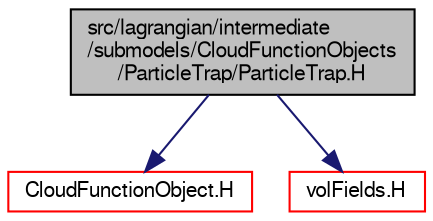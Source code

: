 digraph "src/lagrangian/intermediate/submodels/CloudFunctionObjects/ParticleTrap/ParticleTrap.H"
{
  bgcolor="transparent";
  edge [fontname="FreeSans",fontsize="10",labelfontname="FreeSans",labelfontsize="10"];
  node [fontname="FreeSans",fontsize="10",shape=record];
  Node0 [label="src/lagrangian/intermediate\l/submodels/CloudFunctionObjects\l/ParticleTrap/ParticleTrap.H",height=0.2,width=0.4,color="black", fillcolor="grey75", style="filled", fontcolor="black"];
  Node0 -> Node1 [color="midnightblue",fontsize="10",style="solid",fontname="FreeSans"];
  Node1 [label="CloudFunctionObject.H",height=0.2,width=0.4,color="red",URL="$a05540.html"];
  Node0 -> Node88 [color="midnightblue",fontsize="10",style="solid",fontname="FreeSans"];
  Node88 [label="volFields.H",height=0.2,width=0.4,color="red",URL="$a02750.html"];
}
